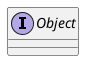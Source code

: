 /'
 '  UML include file for Object interface
 '/

@startuml
interface Object {
!ifdef SHOW_CONTENT
    +{abstract} abstract string id
    ----
    +virtual bool equal (Object a, Object b)
    +virtual int compare (Object a)
    +virtual string to_string ()
!endif
}
@enduml
